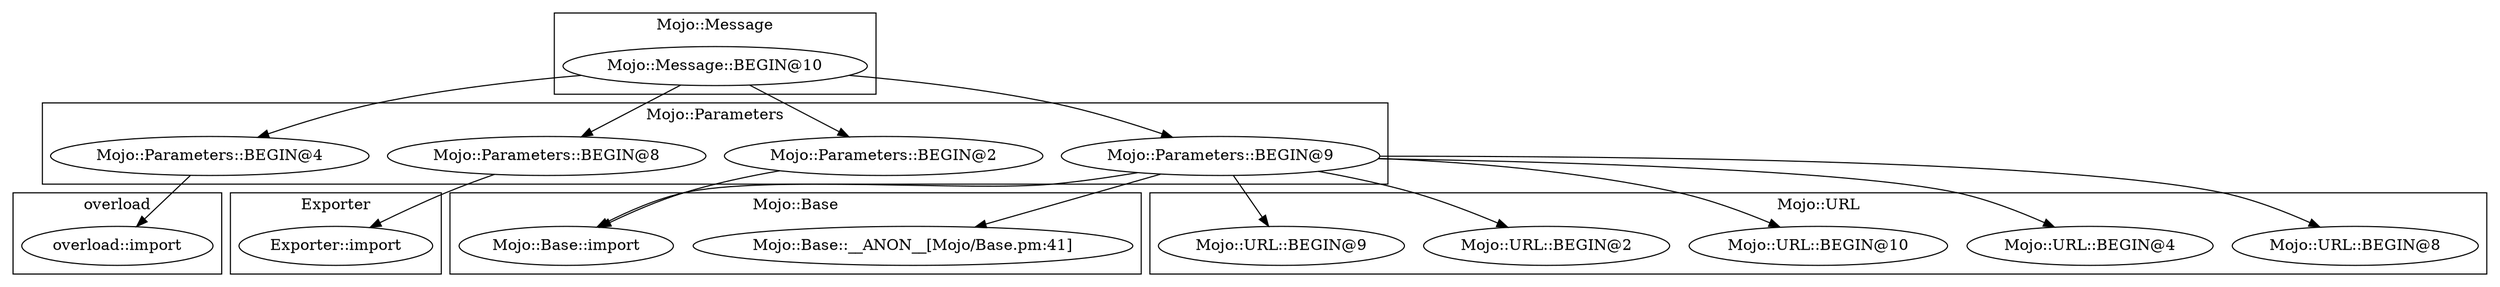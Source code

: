 digraph {
graph [overlap=false]
subgraph cluster_Mojo_URL {
	label="Mojo::URL";
	"Mojo::URL::BEGIN@8";
	"Mojo::URL::BEGIN@4";
	"Mojo::URL::BEGIN@10";
	"Mojo::URL::BEGIN@2";
	"Mojo::URL::BEGIN@9";
}
subgraph cluster_Mojo_Message {
	label="Mojo::Message";
	"Mojo::Message::BEGIN@10";
}
subgraph cluster_Exporter {
	label="Exporter";
	"Exporter::import";
}
subgraph cluster_overload {
	label="overload";
	"overload::import";
}
subgraph cluster_Mojo_Base {
	label="Mojo::Base";
	"Mojo::Base::__ANON__[Mojo/Base.pm:41]";
	"Mojo::Base::import";
}
subgraph cluster_Mojo_Parameters {
	label="Mojo::Parameters";
	"Mojo::Parameters::BEGIN@4";
	"Mojo::Parameters::BEGIN@8";
	"Mojo::Parameters::BEGIN@2";
	"Mojo::Parameters::BEGIN@9";
}
"Mojo::Parameters::BEGIN@9" -> "Mojo::URL::BEGIN@2";
"Mojo::Parameters::BEGIN@8" -> "Exporter::import";
"Mojo::Message::BEGIN@10" -> "Mojo::Parameters::BEGIN@9";
"Mojo::Parameters::BEGIN@9" -> "Mojo::Base::__ANON__[Mojo/Base.pm:41]";
"Mojo::Message::BEGIN@10" -> "Mojo::Parameters::BEGIN@2";
"Mojo::Parameters::BEGIN@9" -> "Mojo::Base::import";
"Mojo::Parameters::BEGIN@2" -> "Mojo::Base::import";
"Mojo::Parameters::BEGIN@9" -> "Mojo::URL::BEGIN@9";
"Mojo::Parameters::BEGIN@4" -> "overload::import";
"Mojo::Message::BEGIN@10" -> "Mojo::Parameters::BEGIN@8";
"Mojo::Parameters::BEGIN@9" -> "Mojo::URL::BEGIN@10";
"Mojo::Parameters::BEGIN@9" -> "Mojo::URL::BEGIN@4";
"Mojo::Parameters::BEGIN@9" -> "Mojo::URL::BEGIN@8";
"Mojo::Message::BEGIN@10" -> "Mojo::Parameters::BEGIN@4";
}

